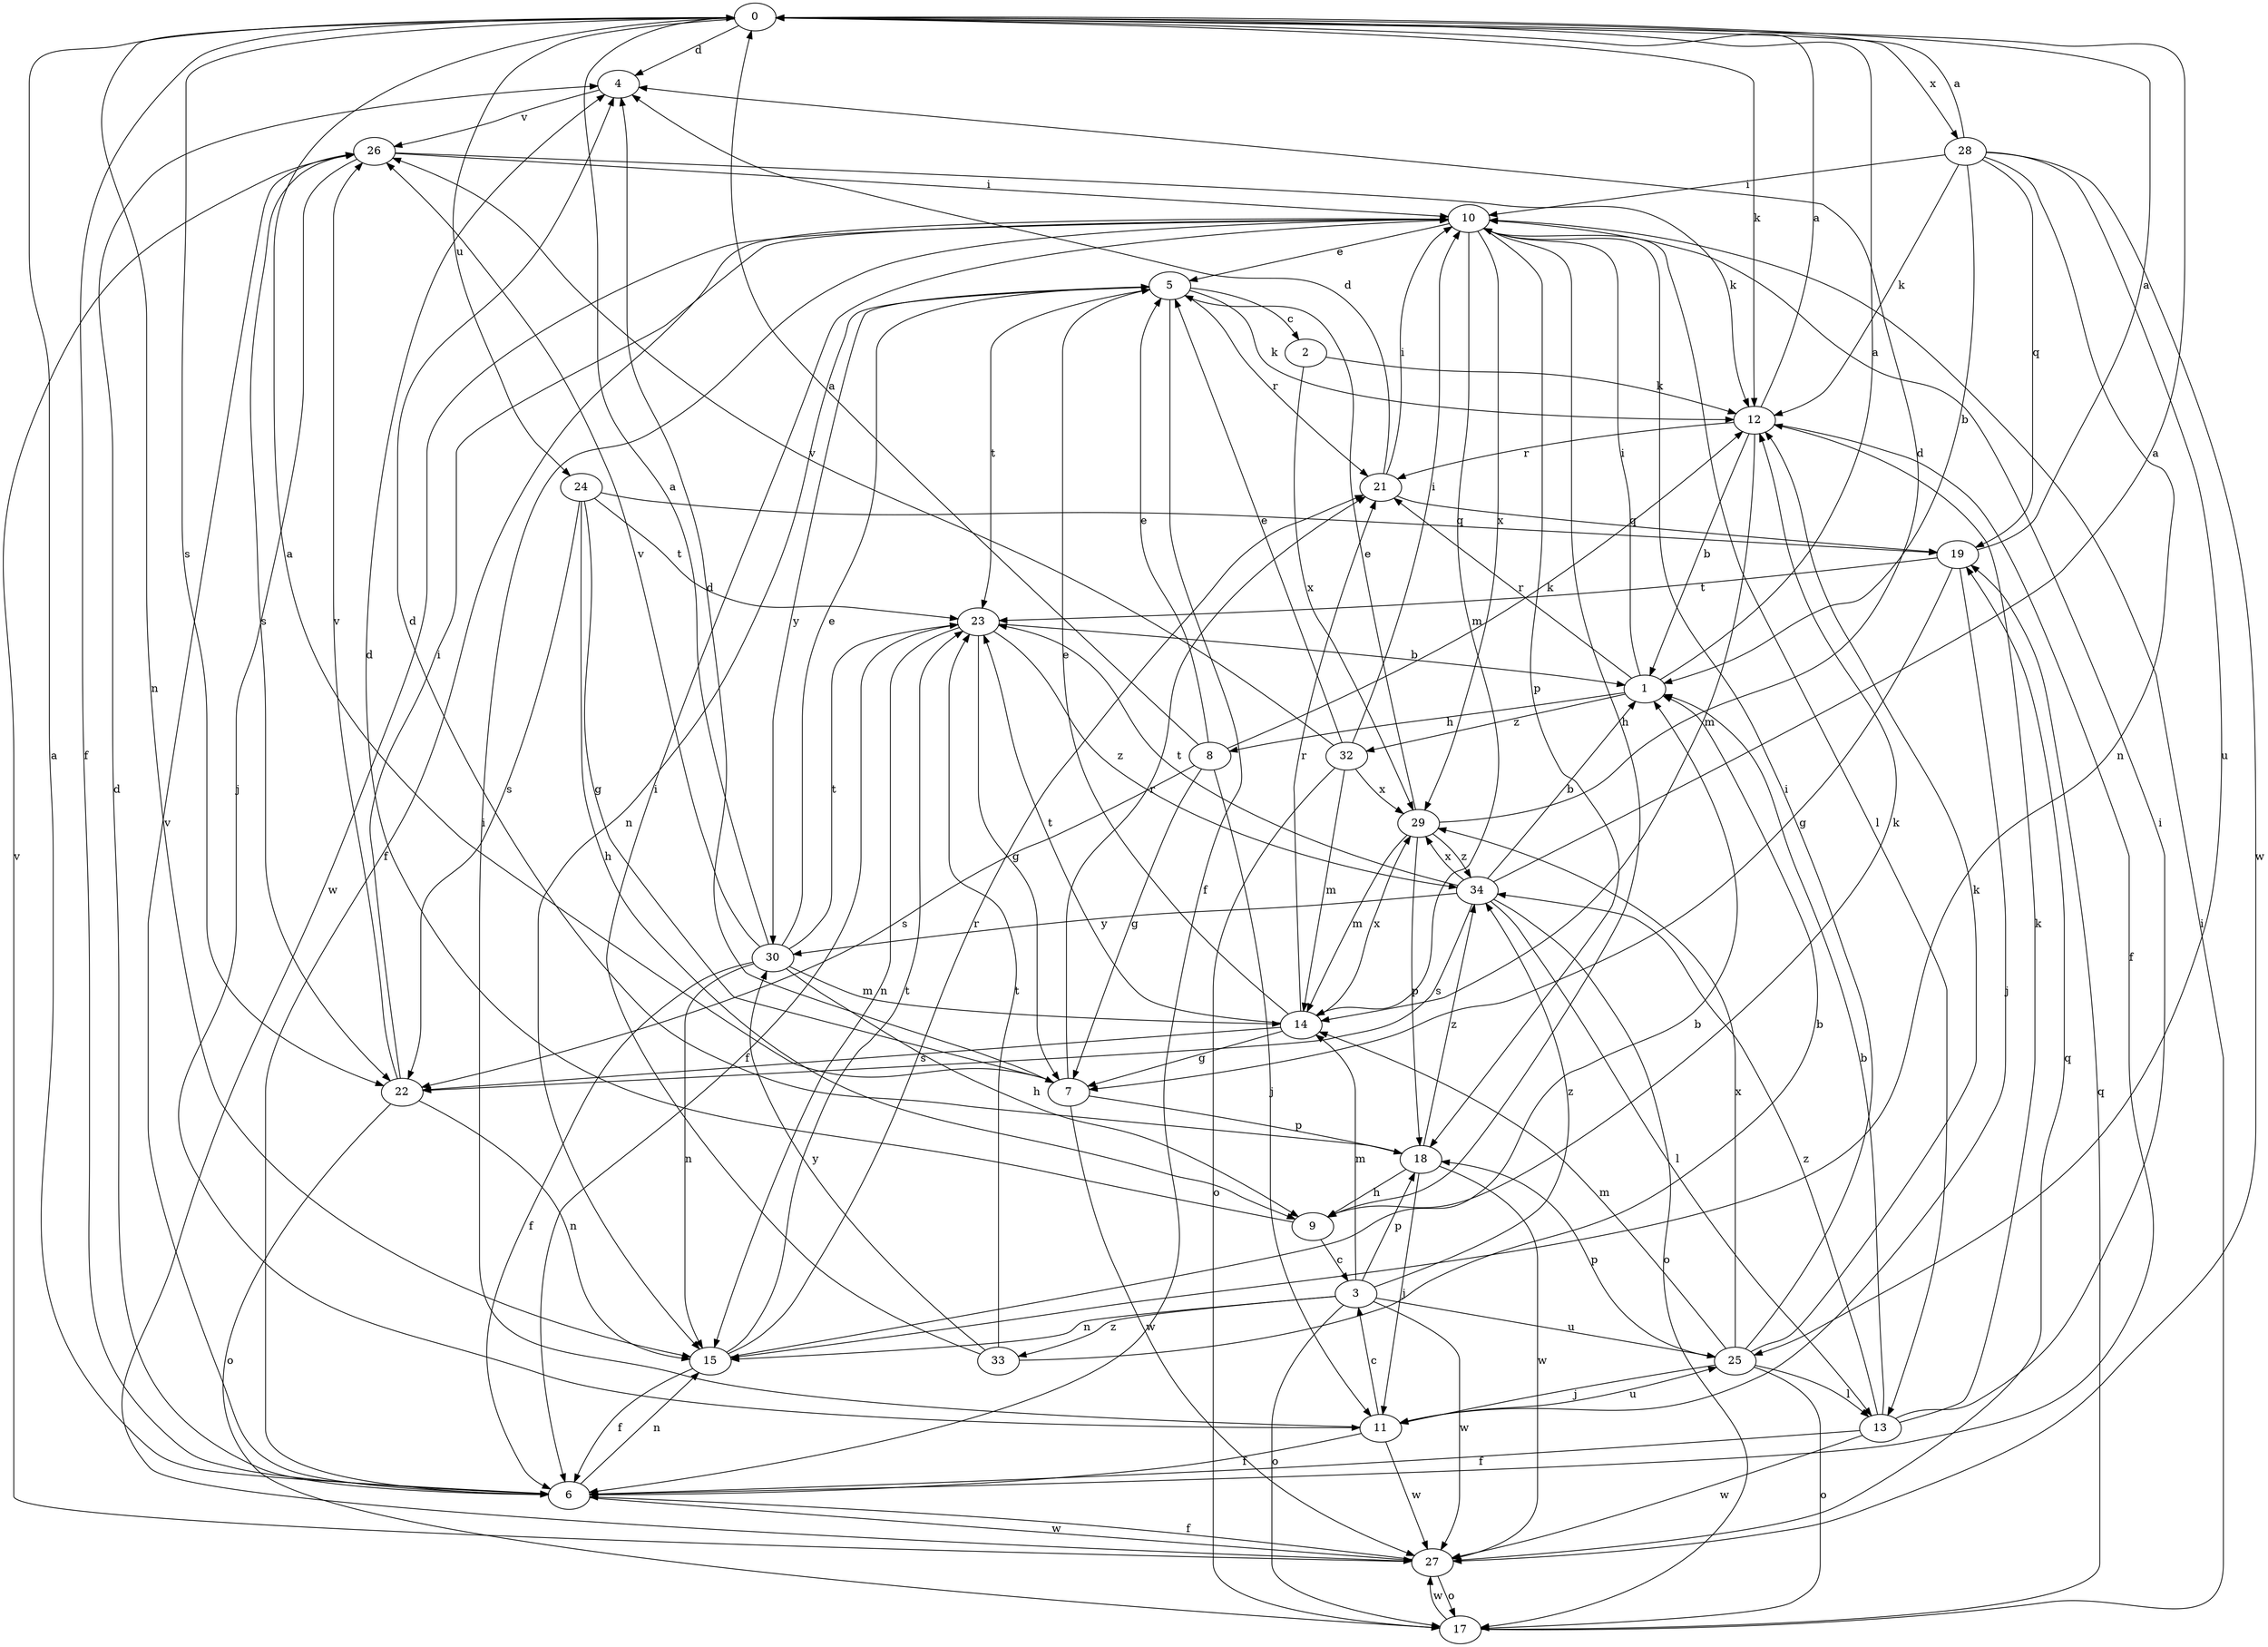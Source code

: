 strict digraph  {
0;
1;
2;
3;
4;
5;
6;
7;
8;
9;
10;
11;
12;
13;
14;
15;
17;
18;
19;
21;
22;
23;
24;
25;
26;
27;
28;
29;
30;
32;
33;
34;
0 -> 4  [label=d];
0 -> 6  [label=f];
0 -> 12  [label=k];
0 -> 15  [label=n];
0 -> 22  [label=s];
0 -> 24  [label=u];
0 -> 28  [label=x];
1 -> 0  [label=a];
1 -> 8  [label=h];
1 -> 10  [label=i];
1 -> 21  [label=r];
1 -> 32  [label=z];
2 -> 12  [label=k];
2 -> 29  [label=x];
3 -> 14  [label=m];
3 -> 15  [label=n];
3 -> 17  [label=o];
3 -> 18  [label=p];
3 -> 25  [label=u];
3 -> 27  [label=w];
3 -> 33  [label=z];
3 -> 34  [label=z];
4 -> 26  [label=v];
5 -> 2  [label=c];
5 -> 6  [label=f];
5 -> 12  [label=k];
5 -> 15  [label=n];
5 -> 21  [label=r];
5 -> 23  [label=t];
5 -> 30  [label=y];
6 -> 0  [label=a];
6 -> 4  [label=d];
6 -> 15  [label=n];
6 -> 26  [label=v];
6 -> 27  [label=w];
7 -> 0  [label=a];
7 -> 4  [label=d];
7 -> 18  [label=p];
7 -> 21  [label=r];
7 -> 27  [label=w];
8 -> 0  [label=a];
8 -> 5  [label=e];
8 -> 7  [label=g];
8 -> 11  [label=j];
8 -> 12  [label=k];
8 -> 22  [label=s];
9 -> 3  [label=c];
9 -> 4  [label=d];
9 -> 12  [label=k];
10 -> 5  [label=e];
10 -> 6  [label=f];
10 -> 9  [label=h];
10 -> 13  [label=l];
10 -> 14  [label=m];
10 -> 18  [label=p];
10 -> 27  [label=w];
10 -> 29  [label=x];
11 -> 3  [label=c];
11 -> 6  [label=f];
11 -> 10  [label=i];
11 -> 25  [label=u];
11 -> 27  [label=w];
12 -> 0  [label=a];
12 -> 1  [label=b];
12 -> 6  [label=f];
12 -> 14  [label=m];
12 -> 21  [label=r];
13 -> 1  [label=b];
13 -> 6  [label=f];
13 -> 10  [label=i];
13 -> 12  [label=k];
13 -> 27  [label=w];
13 -> 34  [label=z];
14 -> 5  [label=e];
14 -> 7  [label=g];
14 -> 21  [label=r];
14 -> 22  [label=s];
14 -> 23  [label=t];
14 -> 29  [label=x];
15 -> 1  [label=b];
15 -> 6  [label=f];
15 -> 21  [label=r];
15 -> 23  [label=t];
17 -> 10  [label=i];
17 -> 19  [label=q];
17 -> 27  [label=w];
18 -> 4  [label=d];
18 -> 9  [label=h];
18 -> 11  [label=j];
18 -> 27  [label=w];
18 -> 34  [label=z];
19 -> 0  [label=a];
19 -> 7  [label=g];
19 -> 11  [label=j];
19 -> 23  [label=t];
21 -> 4  [label=d];
21 -> 10  [label=i];
21 -> 19  [label=q];
22 -> 10  [label=i];
22 -> 15  [label=n];
22 -> 17  [label=o];
22 -> 26  [label=v];
23 -> 1  [label=b];
23 -> 6  [label=f];
23 -> 7  [label=g];
23 -> 15  [label=n];
23 -> 34  [label=z];
24 -> 7  [label=g];
24 -> 9  [label=h];
24 -> 19  [label=q];
24 -> 22  [label=s];
24 -> 23  [label=t];
25 -> 10  [label=i];
25 -> 11  [label=j];
25 -> 12  [label=k];
25 -> 13  [label=l];
25 -> 14  [label=m];
25 -> 17  [label=o];
25 -> 18  [label=p];
25 -> 29  [label=x];
26 -> 10  [label=i];
26 -> 11  [label=j];
26 -> 12  [label=k];
26 -> 22  [label=s];
27 -> 6  [label=f];
27 -> 17  [label=o];
27 -> 19  [label=q];
27 -> 26  [label=v];
28 -> 0  [label=a];
28 -> 1  [label=b];
28 -> 10  [label=i];
28 -> 12  [label=k];
28 -> 15  [label=n];
28 -> 19  [label=q];
28 -> 25  [label=u];
28 -> 27  [label=w];
29 -> 4  [label=d];
29 -> 5  [label=e];
29 -> 14  [label=m];
29 -> 18  [label=p];
29 -> 34  [label=z];
30 -> 0  [label=a];
30 -> 5  [label=e];
30 -> 6  [label=f];
30 -> 9  [label=h];
30 -> 14  [label=m];
30 -> 15  [label=n];
30 -> 23  [label=t];
30 -> 26  [label=v];
32 -> 5  [label=e];
32 -> 10  [label=i];
32 -> 14  [label=m];
32 -> 17  [label=o];
32 -> 26  [label=v];
32 -> 29  [label=x];
33 -> 1  [label=b];
33 -> 10  [label=i];
33 -> 23  [label=t];
33 -> 30  [label=y];
34 -> 0  [label=a];
34 -> 1  [label=b];
34 -> 13  [label=l];
34 -> 17  [label=o];
34 -> 22  [label=s];
34 -> 23  [label=t];
34 -> 29  [label=x];
34 -> 30  [label=y];
}
